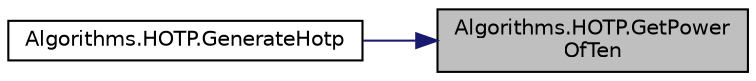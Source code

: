 digraph "Algorithms.HOTP.GetPowerOfTen"
{
 // INTERACTIVE_SVG=YES
 // LATEX_PDF_SIZE
  edge [fontname="Helvetica",fontsize="10",labelfontname="Helvetica",labelfontsize="10"];
  node [fontname="Helvetica",fontsize="10",shape=record];
  rankdir="RL";
  Node1 [label="Algorithms.HOTP.GetPower\lOfTen",height=0.2,width=0.4,color="black", fillcolor="grey75", style="filled", fontcolor="black",tooltip="Calculates the power of ten for the given number of digits."];
  Node1 -> Node2 [dir="back",color="midnightblue",fontsize="10",style="solid",fontname="Helvetica"];
  Node2 [label="Algorithms.HOTP.GenerateHotp",height=0.2,width=0.4,color="black", fillcolor="white", style="filled",URL="$d1/d2b/a00018.html#a4c5a99d19ced8d2625af30f33cfd658e",tooltip="Generates a one-time password (OTP) using the HOTP algorithm."];
}
